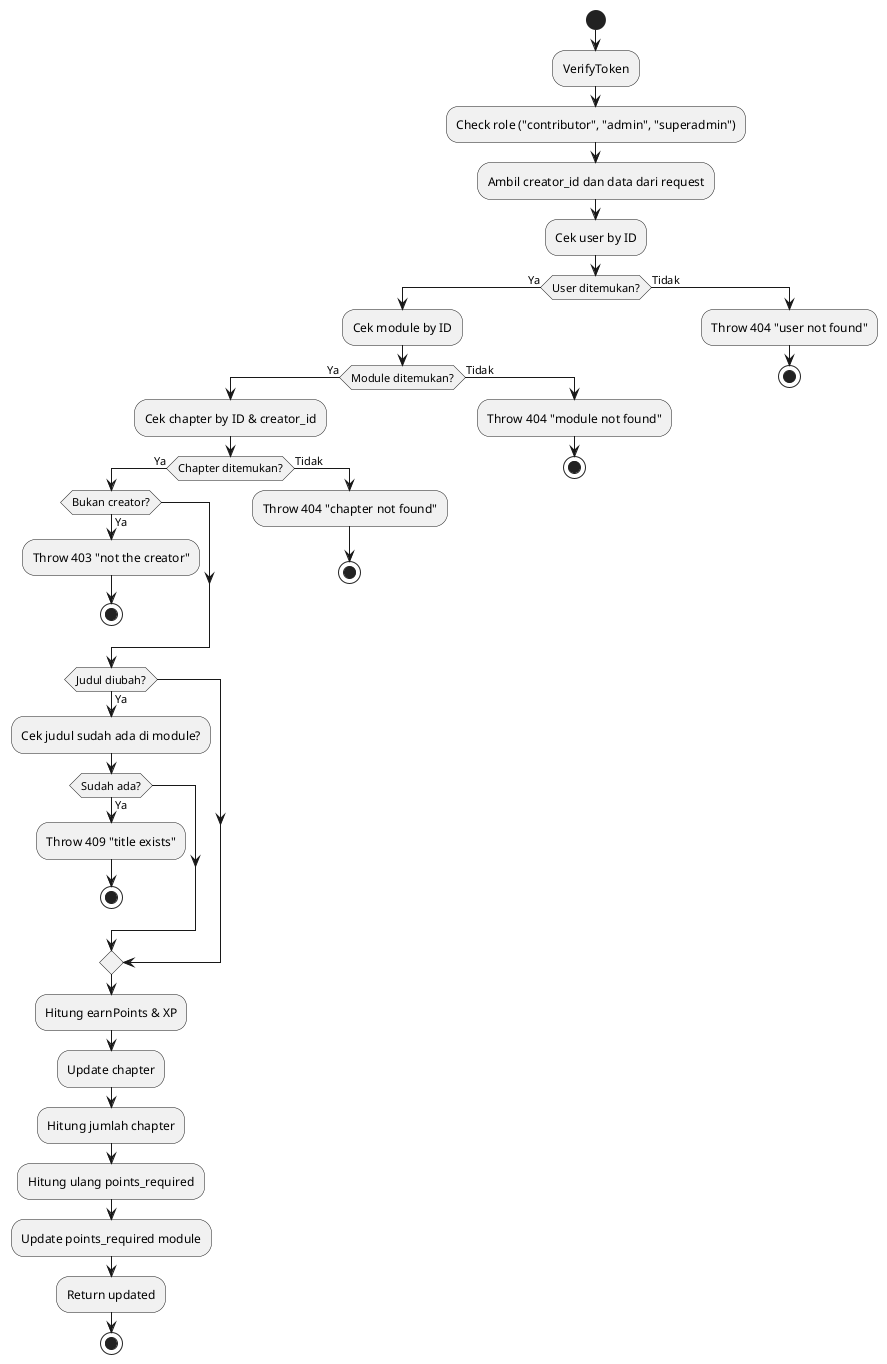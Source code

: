 @startuml
start

:VerifyToken;
:Check role ("contributor", "admin", "superadmin");
:Ambil creator_id dan data dari request;

:Cek user by ID;
if (User ditemukan?) then (Ya)
  :Cek module by ID;
  if (Module ditemukan?) then (Ya)
    :Cek chapter by ID & creator_id;
    if (Chapter ditemukan?) then (Ya)
      if (Bukan creator?) then (Ya)
        :Throw 403 "not the creator";
        stop
      endif

      if (Judul diubah?) then (Ya)
        :Cek judul sudah ada di module?;
        if (Sudah ada?) then (Ya)
          :Throw 409 "title exists";
          stop
        endif
      endif

      :Hitung earnPoints & XP;
      :Update chapter;
      :Hitung jumlah chapter;
      :Hitung ulang points_required;
      :Update points_required module;
      :Return updated;
      stop
    else (Tidak)
      :Throw 404 "chapter not found";
      stop
    endif
  else (Tidak)
    :Throw 404 "module not found";
    stop
  endif
else (Tidak)
  :Throw 404 "user not found";
  stop
endif

@enduml
